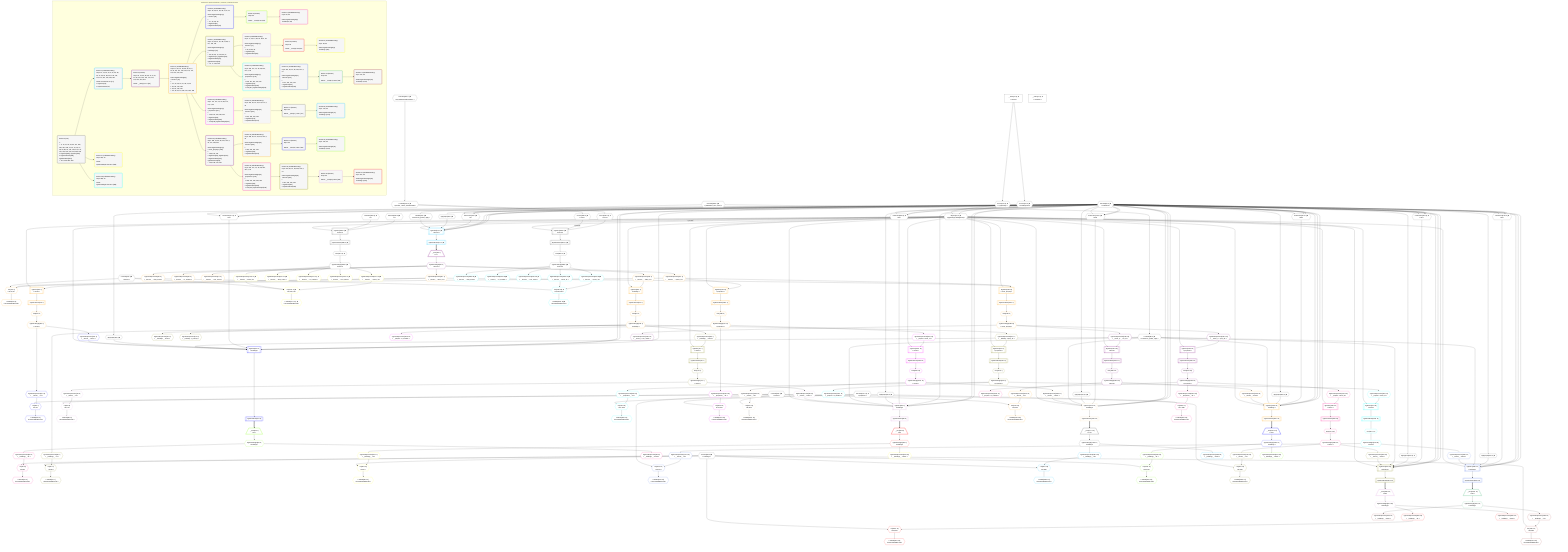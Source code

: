 %%{init: {'themeVariables': { 'fontSize': '12px'}}}%%
graph TD
    classDef path fill:#eee,stroke:#000,color:#000
    classDef plan fill:#fff,stroke-width:1px,color:#000
    classDef itemplan fill:#fff,stroke-width:2px,color:#000
    classDef unbatchedplan fill:#dff,stroke-width:1px,color:#000
    classDef sideeffectplan fill:#fcc,stroke-width:2px,color:#000
    classDef bucket fill:#f6f6f6,color:#000,stroke-width:2px,text-align:left


    %% plan dependencies
    Connection13{{"Connection[13∈0] ➊<br />ᐸ9ᐳ"}}:::plan
    Constant6{{"Constant[6∈0] ➊<br />ᐸundefinedᐳ"}}:::plan
    Constant6 & Constant6 & Constant6 --> Connection13
    Connection47{{"Connection[47∈0] ➊<br />ᐸ43ᐳ"}}:::plan
    Constant6 & Constant6 & Constant6 --> Connection47
    Connection89{{"Connection[89∈0] ➊<br />ᐸ85ᐳ"}}:::plan
    Constant6 & Constant6 & Constant6 --> Connection89
    Connection131{{"Connection[131∈0] ➊<br />ᐸ127ᐳ"}}:::plan
    Constant6 & Constant6 & Constant6 --> Connection131
    Connection172{{"Connection[172∈0] ➊<br />ᐸ168ᐳ"}}:::plan
    Constant6 & Constant6 & Constant6 --> Connection172
    Connection210{{"Connection[210∈0] ➊<br />ᐸ206ᐳ"}}:::plan
    Constant6 & Constant6 & Constant6 --> Connection210
    Connection251{{"Connection[251∈0] ➊<br />ᐸ247ᐳ"}}:::plan
    Constant6 & Constant6 & Constant6 --> Connection251
    PgSelect265[["PgSelect[265∈0] ➊<br />ᐸhousesᐳ"]]:::plan
    Object12{{"Object[12∈0] ➊<br />ᐸ{pgSettings,withPgClient}ᐳ"}}:::plan
    Constant305{{"Constant[305∈0] ➊<br />ᐸ2ᐳ"}}:::plan
    Constant306{{"Constant[306∈0] ➊<br />ᐸ3ᐳ"}}:::plan
    Object12 & Constant305 & Constant306 --> PgSelect265
    PgSelect284[["PgSelect[284∈0] ➊<br />ᐸhousesᐳ"]]:::plan
    Access280{{"Access[280∈0] ➊<br />ᐸ279.1ᐳ"}}:::plan
    Access282{{"Access[282∈0] ➊<br />ᐸ279.2ᐳ"}}:::plan
    Object12 -->|rejectNull| PgSelect284
    Access280 -->|rejectNull| PgSelect284
    Access282 --> PgSelect284
    Access10{{"Access[10∈0] ➊<br />ᐸ2.pgSettingsᐳ"}}:::plan
    Access11{{"Access[11∈0] ➊<br />ᐸ2.withPgClientᐳ"}}:::plan
    Access10 & Access11 --> Object12
    __Value2["__Value[2∈0] ➊<br />ᐸcontextᐳ"]:::plan
    __Value2 --> Access10
    __Value2 --> Access11
    Lambda14{{"Lambda[14∈0] ➊<br />ᐸextractList_grafast_applyᐳ"}}:::plan
    Constant308{{"Constant[308∈0] ➊<br />ᐸ[ 'PRIMARY_KEY_ASC' ]ᐳ"}}:::plan
    Constant308 --> Lambda14
    ApplyInput15{{"ApplyInput[15∈0] ➊"}}:::plan
    Constant6 --> ApplyInput15
    Lambda48{{"Lambda[48∈0] ➊<br />ᐸextractList_grafast_applyᐳ"}}:::plan
    Constant308 --> Lambda48
    ApplyInput49{{"ApplyInput[49∈0] ➊"}}:::plan
    Constant6 --> ApplyInput49
    ApplyInput91{{"ApplyInput[91∈0] ➊"}}:::plan
    Constant6 --> ApplyInput91
    ApplyInput133{{"ApplyInput[133∈0] ➊"}}:::plan
    Constant6 --> ApplyInput133
    ApplyInput174{{"ApplyInput[174∈0] ➊"}}:::plan
    Constant6 --> ApplyInput174
    ApplyInput212{{"ApplyInput[212∈0] ➊"}}:::plan
    Constant6 --> ApplyInput212
    ApplyInput253{{"ApplyInput[253∈0] ➊"}}:::plan
    Constant6 --> ApplyInput253
    First267{{"First[267∈0] ➊"}}:::plan
    PgSelectRows268[["PgSelectRows[268∈0] ➊"]]:::plan
    PgSelectRows268 --> First267
    PgSelect265 --> PgSelectRows268
    PgSelectSingle269{{"PgSelectSingle[269∈0] ➊<br />ᐸhousesᐳ"}}:::plan
    First267 --> PgSelectSingle269
    Lambda279{{"Lambda[279∈0] ➊<br />ᐸspecifier_House_base64JSONᐳ"}}:::plan
    Constant307{{"Constant[307∈0] ➊<br />ᐸ'WyJob3VzZXMiLDIsM10='ᐳ"}}:::plan
    Constant307 --> Lambda279
    Lambda279 --> Access280
    Lambda279 --> Access282
    First286{{"First[286∈0] ➊"}}:::plan
    PgSelectRows287[["PgSelectRows[287∈0] ➊"]]:::plan
    PgSelectRows287 --> First286
    PgSelect284 --> PgSelectRows287
    PgSelectSingle288{{"PgSelectSingle[288∈0] ➊<br />ᐸhousesᐳ"}}:::plan
    First286 --> PgSelectSingle288
    __Value4["__Value[4∈0] ➊<br />ᐸrootValueᐳ"]:::plan
    Constant20{{"Constant[20∈0] ➊<br />ᐸ'houses'ᐳ"}}:::plan
    Constant36{{"Constant[36∈0] ➊<br />ᐸ'streets'ᐳ"}}:::plan
    Constant54{{"Constant[54∈0] ➊<br />ᐸ'buildings'ᐳ"}}:::plan
    Constant107{{"Constant[107∈0] ➊<br />ᐸ'properties'ᐳ"}}:::plan
    PgSelect16[["PgSelect[16∈1] ➊<br />ᐸhousesᐳ"]]:::plan
    Object12 & Lambda14 & ApplyInput15 & Connection13 & Constant6 & Constant6 & Constant6 --> PgSelect16
    PgSelectRows17[["PgSelectRows[17∈1] ➊"]]:::plan
    PgSelect16 --> PgSelectRows17
    __Item18[/"__Item[18∈2]<br />ᐸ17ᐳ"\]:::itemplan
    PgSelectRows17 ==> __Item18
    PgSelectSingle19{{"PgSelectSingle[19∈2]<br />ᐸhousesᐳ"}}:::plan
    __Item18 --> PgSelectSingle19
    List23{{"List[23∈3]<br />ᐸ20,21,22ᐳ"}}:::plan
    PgClassExpression21{{"PgClassExpression[21∈3]<br />ᐸ__houses__.”street_id”ᐳ"}}:::plan
    PgClassExpression22{{"PgClassExpression[22∈3]<br />ᐸ__houses__...operty_id”ᐳ"}}:::plan
    Constant20 & PgClassExpression21 & PgClassExpression22 --> List23
    PgSelect184[["PgSelect[184∈3]<br />ᐸstreet_propertyᐳ"]]:::plan
    Object12 & PgClassExpression21 & PgClassExpression22 --> PgSelect184
    PgSelect29[["PgSelect[29∈3]<br />ᐸstreetsᐳ"]]:::plan
    Object12 & PgClassExpression21 --> PgSelect29
    PgSelect59[["PgSelect[59∈3]<br />ᐸbuildingsᐳ"]]:::plan
    PgClassExpression28{{"PgClassExpression[28∈3]<br />ᐸ__houses__...ilding_id”ᐳ"}}:::plan
    Object12 & PgClassExpression28 --> PgSelect59
    PgSelect143[["PgSelect[143∈3]<br />ᐸpropertiesᐳ"]]:::plan
    Object12 & PgClassExpression22 --> PgSelect143
    PgSelectSingle19 --> PgClassExpression21
    PgSelectSingle19 --> PgClassExpression22
    Lambda24{{"Lambda[24∈3]<br />ᐸbase64JSONEncodeᐳ"}}:::plan
    List23 --> Lambda24
    PgClassExpression25{{"PgClassExpression[25∈3]<br />ᐸ__houses__...ding_name”ᐳ"}}:::plan
    PgSelectSingle19 --> PgClassExpression25
    PgClassExpression26{{"PgClassExpression[26∈3]<br />ᐸ__houses__...or_number”ᐳ"}}:::plan
    PgSelectSingle19 --> PgClassExpression26
    PgClassExpression27{{"PgClassExpression[27∈3]<br />ᐸ__houses__...reet_name”ᐳ"}}:::plan
    PgSelectSingle19 --> PgClassExpression27
    PgSelectSingle19 --> PgClassExpression28
    First33{{"First[33∈3]"}}:::plan
    PgSelectRows34[["PgSelectRows[34∈3]"]]:::plan
    PgSelectRows34 --> First33
    PgSelect29 --> PgSelectRows34
    PgSelectSingle35{{"PgSelectSingle[35∈3]<br />ᐸstreetsᐳ"}}:::plan
    First33 --> PgSelectSingle35
    First61{{"First[61∈3]"}}:::plan
    PgSelectRows62[["PgSelectRows[62∈3]"]]:::plan
    PgSelectRows62 --> First61
    PgSelect59 --> PgSelectRows62
    PgSelectSingle63{{"PgSelectSingle[63∈3]<br />ᐸbuildingsᐳ"}}:::plan
    First61 --> PgSelectSingle63
    First145{{"First[145∈3]"}}:::plan
    PgSelectRows146[["PgSelectRows[146∈3]"]]:::plan
    PgSelectRows146 --> First145
    PgSelect143 --> PgSelectRows146
    PgSelectSingle147{{"PgSelectSingle[147∈3]<br />ᐸpropertiesᐳ"}}:::plan
    First145 --> PgSelectSingle147
    First186{{"First[186∈3]"}}:::plan
    PgSelectRows187[["PgSelectRows[187∈3]"]]:::plan
    PgSelectRows187 --> First186
    PgSelect184 --> PgSelectRows187
    PgSelectSingle188{{"PgSelectSingle[188∈3]<br />ᐸstreet_propertyᐳ"}}:::plan
    First186 --> PgSelectSingle188
    PgSelect50[["PgSelect[50∈4]<br />ᐸbuildingsᐳ"]]:::plan
    PgClassExpression40{{"PgClassExpression[40∈4]<br />ᐸ__streets__.”name”ᐳ"}}:::plan
    Object12 & PgClassExpression40 & Lambda48 & ApplyInput49 & Connection47 & Constant6 & Constant6 & Constant6 --> PgSelect50
    List38{{"List[38∈4]<br />ᐸ36,37ᐳ"}}:::plan
    PgClassExpression37{{"PgClassExpression[37∈4]<br />ᐸ__streets__.”id”ᐳ"}}:::plan
    Constant36 & PgClassExpression37 --> List38
    PgSelectSingle35 --> PgClassExpression37
    Lambda39{{"Lambda[39∈4]<br />ᐸbase64JSONEncodeᐳ"}}:::plan
    List38 --> Lambda39
    PgSelectSingle35 --> PgClassExpression40
    PgSelectRows51[["PgSelectRows[51∈4]"]]:::plan
    PgSelect50 --> PgSelectRows51
    __Item52[/"__Item[52∈5]<br />ᐸ51ᐳ"\]:::itemplan
    PgSelectRows51 ==> __Item52
    PgSelectSingle53{{"PgSelectSingle[53∈5]<br />ᐸbuildingsᐳ"}}:::plan
    __Item52 --> PgSelectSingle53
    List56{{"List[56∈6]<br />ᐸ54,55ᐳ"}}:::plan
    PgClassExpression55{{"PgClassExpression[55∈6]<br />ᐸ__buildings__.”id”ᐳ"}}:::plan
    Constant54 & PgClassExpression55 --> List56
    PgSelectSingle53 --> PgClassExpression55
    Lambda57{{"Lambda[57∈6]<br />ᐸbase64JSONEncodeᐳ"}}:::plan
    List56 --> Lambda57
    PgClassExpression58{{"PgClassExpression[58∈6]<br />ᐸ__buildings__.”name”ᐳ"}}:::plan
    PgSelectSingle53 --> PgClassExpression58
    List66{{"List[66∈7]<br />ᐸ54,65ᐳ"}}:::plan
    PgClassExpression65{{"PgClassExpression[65∈7]<br />ᐸ__buildings__.”id”ᐳ"}}:::plan
    Constant54 & PgClassExpression65 --> List66
    PgSelect71[["PgSelect[71∈7]<br />ᐸstreetsᐳ"]]:::plan
    PgClassExpression68{{"PgClassExpression[68∈7]<br />ᐸ__buildings__.”name”ᐳ"}}:::plan
    Object12 & PgClassExpression68 --> PgSelect71
    PgSelect102[["PgSelect[102∈7]<br />ᐸpropertiesᐳ"]]:::plan
    PgClassExpression101{{"PgClassExpression[101∈7]<br />ᐸ__building...operty_id”ᐳ"}}:::plan
    Object12 & PgClassExpression101 --> PgSelect102
    PgSelectSingle63 --> PgClassExpression65
    Lambda67{{"Lambda[67∈7]<br />ᐸbase64JSONEncodeᐳ"}}:::plan
    List66 --> Lambda67
    PgSelectSingle63 --> PgClassExpression68
    PgClassExpression69{{"PgClassExpression[69∈7]<br />ᐸ__buildings__.”floors”ᐳ"}}:::plan
    PgSelectSingle63 --> PgClassExpression69
    PgClassExpression70{{"PgClassExpression[70∈7]<br />ᐸ__building...s_primary”ᐳ"}}:::plan
    PgSelectSingle63 --> PgClassExpression70
    First75{{"First[75∈7]"}}:::plan
    PgSelectRows76[["PgSelectRows[76∈7]"]]:::plan
    PgSelectRows76 --> First75
    PgSelect71 --> PgSelectRows76
    PgSelectSingle77{{"PgSelectSingle[77∈7]<br />ᐸstreetsᐳ"}}:::plan
    First75 --> PgSelectSingle77
    PgSelectSingle63 --> PgClassExpression101
    First104{{"First[104∈7]"}}:::plan
    PgSelectRows105[["PgSelectRows[105∈7]"]]:::plan
    PgSelectRows105 --> First104
    PgSelect102 --> PgSelectRows105
    PgSelectSingle106{{"PgSelectSingle[106∈7]<br />ᐸpropertiesᐳ"}}:::plan
    First104 --> PgSelectSingle106
    PgSelect92[["PgSelect[92∈8]<br />ᐸbuildingsᐳ"]]:::plan
    PgClassExpression82{{"PgClassExpression[82∈8]<br />ᐸ__streets__.”name”ᐳ"}}:::plan
    Object12 & PgClassExpression82 & Lambda48 & ApplyInput91 & Connection89 & Constant6 & Constant6 & Constant6 --> PgSelect92
    List80{{"List[80∈8]<br />ᐸ36,79ᐳ"}}:::plan
    PgClassExpression79{{"PgClassExpression[79∈8]<br />ᐸ__streets__.”id”ᐳ"}}:::plan
    Constant36 & PgClassExpression79 --> List80
    PgSelectSingle77 --> PgClassExpression79
    Lambda81{{"Lambda[81∈8]<br />ᐸbase64JSONEncodeᐳ"}}:::plan
    List80 --> Lambda81
    PgSelectSingle77 --> PgClassExpression82
    PgSelectRows93[["PgSelectRows[93∈8]"]]:::plan
    PgSelect92 --> PgSelectRows93
    __Item94[/"__Item[94∈9]<br />ᐸ93ᐳ"\]:::itemplan
    PgSelectRows93 ==> __Item94
    PgSelectSingle95{{"PgSelectSingle[95∈9]<br />ᐸbuildingsᐳ"}}:::plan
    __Item94 --> PgSelectSingle95
    List98{{"List[98∈10]<br />ᐸ54,97ᐳ"}}:::plan
    PgClassExpression97{{"PgClassExpression[97∈10]<br />ᐸ__buildings__.”id”ᐳ"}}:::plan
    Constant54 & PgClassExpression97 --> List98
    PgSelectSingle95 --> PgClassExpression97
    Lambda99{{"Lambda[99∈10]<br />ᐸbase64JSONEncodeᐳ"}}:::plan
    List98 --> Lambda99
    PgClassExpression100{{"PgClassExpression[100∈10]<br />ᐸ__buildings__.”name”ᐳ"}}:::plan
    PgSelectSingle95 --> PgClassExpression100
    List109{{"List[109∈11]<br />ᐸ107,108ᐳ"}}:::plan
    PgClassExpression108{{"PgClassExpression[108∈11]<br />ᐸ__properties__.”id”ᐳ"}}:::plan
    Constant107 & PgClassExpression108 --> List109
    PgSelect113[["PgSelect[113∈11]<br />ᐸstreetsᐳ"]]:::plan
    PgClassExpression111{{"PgClassExpression[111∈11]<br />ᐸ__properti...street_id”ᐳ"}}:::plan
    Object12 & PgClassExpression111 --> PgSelect113
    PgSelectSingle106 --> PgClassExpression108
    Lambda110{{"Lambda[110∈11]<br />ᐸbase64JSONEncodeᐳ"}}:::plan
    List109 --> Lambda110
    PgSelectSingle106 --> PgClassExpression111
    PgClassExpression112{{"PgClassExpression[112∈11]<br />ᐸ__properti...or_number”ᐳ"}}:::plan
    PgSelectSingle106 --> PgClassExpression112
    First117{{"First[117∈11]"}}:::plan
    PgSelectRows118[["PgSelectRows[118∈11]"]]:::plan
    PgSelectRows118 --> First117
    PgSelect113 --> PgSelectRows118
    PgSelectSingle119{{"PgSelectSingle[119∈11]<br />ᐸstreetsᐳ"}}:::plan
    First117 --> PgSelectSingle119
    PgSelect134[["PgSelect[134∈12]<br />ᐸbuildingsᐳ"]]:::plan
    PgClassExpression124{{"PgClassExpression[124∈12]<br />ᐸ__streets__.”name”ᐳ"}}:::plan
    Object12 & PgClassExpression124 & Lambda48 & ApplyInput133 & Connection131 & Constant6 & Constant6 & Constant6 --> PgSelect134
    List122{{"List[122∈12]<br />ᐸ36,121ᐳ"}}:::plan
    PgClassExpression121{{"PgClassExpression[121∈12]<br />ᐸ__streets__.”id”ᐳ"}}:::plan
    Constant36 & PgClassExpression121 --> List122
    PgSelectSingle119 --> PgClassExpression121
    Lambda123{{"Lambda[123∈12]<br />ᐸbase64JSONEncodeᐳ"}}:::plan
    List122 --> Lambda123
    PgSelectSingle119 --> PgClassExpression124
    PgSelectRows135[["PgSelectRows[135∈12]"]]:::plan
    PgSelect134 --> PgSelectRows135
    __Item136[/"__Item[136∈13]<br />ᐸ135ᐳ"\]:::itemplan
    PgSelectRows135 ==> __Item136
    PgSelectSingle137{{"PgSelectSingle[137∈13]<br />ᐸbuildingsᐳ"}}:::plan
    __Item136 --> PgSelectSingle137
    List140{{"List[140∈14]<br />ᐸ54,139ᐳ"}}:::plan
    PgClassExpression139{{"PgClassExpression[139∈14]<br />ᐸ__buildings__.”id”ᐳ"}}:::plan
    Constant54 & PgClassExpression139 --> List140
    PgSelectSingle137 --> PgClassExpression139
    Lambda141{{"Lambda[141∈14]<br />ᐸbase64JSONEncodeᐳ"}}:::plan
    List140 --> Lambda141
    PgClassExpression142{{"PgClassExpression[142∈14]<br />ᐸ__buildings__.”name”ᐳ"}}:::plan
    PgSelectSingle137 --> PgClassExpression142
    List150{{"List[150∈15]<br />ᐸ107,149ᐳ"}}:::plan
    PgClassExpression149{{"PgClassExpression[149∈15]<br />ᐸ__properties__.”id”ᐳ"}}:::plan
    Constant107 & PgClassExpression149 --> List150
    PgSelect154[["PgSelect[154∈15]<br />ᐸstreetsᐳ"]]:::plan
    PgClassExpression152{{"PgClassExpression[152∈15]<br />ᐸ__properti...street_id”ᐳ"}}:::plan
    Object12 & PgClassExpression152 --> PgSelect154
    PgSelectSingle147 --> PgClassExpression149
    Lambda151{{"Lambda[151∈15]<br />ᐸbase64JSONEncodeᐳ"}}:::plan
    List150 --> Lambda151
    PgSelectSingle147 --> PgClassExpression152
    PgClassExpression153{{"PgClassExpression[153∈15]<br />ᐸ__properti...or_number”ᐳ"}}:::plan
    PgSelectSingle147 --> PgClassExpression153
    First158{{"First[158∈15]"}}:::plan
    PgSelectRows159[["PgSelectRows[159∈15]"]]:::plan
    PgSelectRows159 --> First158
    PgSelect154 --> PgSelectRows159
    PgSelectSingle160{{"PgSelectSingle[160∈15]<br />ᐸstreetsᐳ"}}:::plan
    First158 --> PgSelectSingle160
    PgSelect175[["PgSelect[175∈16]<br />ᐸbuildingsᐳ"]]:::plan
    PgClassExpression165{{"PgClassExpression[165∈16]<br />ᐸ__streets__.”name”ᐳ"}}:::plan
    Object12 & PgClassExpression165 & Lambda48 & ApplyInput174 & Connection172 & Constant6 & Constant6 & Constant6 --> PgSelect175
    List163{{"List[163∈16]<br />ᐸ36,162ᐳ"}}:::plan
    PgClassExpression162{{"PgClassExpression[162∈16]<br />ᐸ__streets__.”id”ᐳ"}}:::plan
    Constant36 & PgClassExpression162 --> List163
    PgSelectSingle160 --> PgClassExpression162
    Lambda164{{"Lambda[164∈16]<br />ᐸbase64JSONEncodeᐳ"}}:::plan
    List163 --> Lambda164
    PgSelectSingle160 --> PgClassExpression165
    PgSelectRows176[["PgSelectRows[176∈16]"]]:::plan
    PgSelect175 --> PgSelectRows176
    __Item177[/"__Item[177∈17]<br />ᐸ176ᐳ"\]:::itemplan
    PgSelectRows176 ==> __Item177
    PgSelectSingle178{{"PgSelectSingle[178∈17]<br />ᐸbuildingsᐳ"}}:::plan
    __Item177 --> PgSelectSingle178
    List181{{"List[181∈18]<br />ᐸ54,180ᐳ"}}:::plan
    PgClassExpression180{{"PgClassExpression[180∈18]<br />ᐸ__buildings__.”id”ᐳ"}}:::plan
    Constant54 & PgClassExpression180 --> List181
    PgSelectSingle178 --> PgClassExpression180
    Lambda182{{"Lambda[182∈18]<br />ᐸbase64JSONEncodeᐳ"}}:::plan
    List181 --> Lambda182
    PgClassExpression183{{"PgClassExpression[183∈18]<br />ᐸ__buildings__.”name”ᐳ"}}:::plan
    PgSelectSingle178 --> PgClassExpression183
    PgSelect192[["PgSelect[192∈19]<br />ᐸstreetsᐳ"]]:::plan
    PgClassExpression189{{"PgClassExpression[189∈19]<br />ᐸ__street_p..._.”str_id”ᐳ"}}:::plan
    Object12 & PgClassExpression189 --> PgSelect192
    PgSelect222[["PgSelect[222∈19]<br />ᐸpropertiesᐳ"]]:::plan
    PgClassExpression190{{"PgClassExpression[190∈19]<br />ᐸ__street_p....”prop_id”ᐳ"}}:::plan
    Object12 & PgClassExpression190 --> PgSelect222
    PgSelectSingle188 --> PgClassExpression189
    PgSelectSingle188 --> PgClassExpression190
    PgClassExpression191{{"PgClassExpression[191∈19]<br />ᐸ__street_p...ent_owner”ᐳ"}}:::plan
    PgSelectSingle188 --> PgClassExpression191
    First196{{"First[196∈19]"}}:::plan
    PgSelectRows197[["PgSelectRows[197∈19]"]]:::plan
    PgSelectRows197 --> First196
    PgSelect192 --> PgSelectRows197
    PgSelectSingle198{{"PgSelectSingle[198∈19]<br />ᐸstreetsᐳ"}}:::plan
    First196 --> PgSelectSingle198
    First224{{"First[224∈19]"}}:::plan
    PgSelectRows225[["PgSelectRows[225∈19]"]]:::plan
    PgSelectRows225 --> First224
    PgSelect222 --> PgSelectRows225
    PgSelectSingle226{{"PgSelectSingle[226∈19]<br />ᐸpropertiesᐳ"}}:::plan
    First224 --> PgSelectSingle226
    PgSelect213[["PgSelect[213∈20]<br />ᐸbuildingsᐳ"]]:::plan
    PgClassExpression203{{"PgClassExpression[203∈20]<br />ᐸ__streets__.”name”ᐳ"}}:::plan
    Object12 & PgClassExpression203 & Lambda48 & ApplyInput212 & Connection210 & Constant6 & Constant6 & Constant6 --> PgSelect213
    List201{{"List[201∈20]<br />ᐸ36,200ᐳ"}}:::plan
    PgClassExpression200{{"PgClassExpression[200∈20]<br />ᐸ__streets__.”id”ᐳ"}}:::plan
    Constant36 & PgClassExpression200 --> List201
    PgSelectSingle198 --> PgClassExpression200
    Lambda202{{"Lambda[202∈20]<br />ᐸbase64JSONEncodeᐳ"}}:::plan
    List201 --> Lambda202
    PgSelectSingle198 --> PgClassExpression203
    PgSelectRows214[["PgSelectRows[214∈20]"]]:::plan
    PgSelect213 --> PgSelectRows214
    __Item215[/"__Item[215∈21]<br />ᐸ214ᐳ"\]:::itemplan
    PgSelectRows214 ==> __Item215
    PgSelectSingle216{{"PgSelectSingle[216∈21]<br />ᐸbuildingsᐳ"}}:::plan
    __Item215 --> PgSelectSingle216
    List219{{"List[219∈22]<br />ᐸ54,218ᐳ"}}:::plan
    PgClassExpression218{{"PgClassExpression[218∈22]<br />ᐸ__buildings__.”id”ᐳ"}}:::plan
    Constant54 & PgClassExpression218 --> List219
    PgSelectSingle216 --> PgClassExpression218
    Lambda220{{"Lambda[220∈22]<br />ᐸbase64JSONEncodeᐳ"}}:::plan
    List219 --> Lambda220
    PgClassExpression221{{"PgClassExpression[221∈22]<br />ᐸ__buildings__.”name”ᐳ"}}:::plan
    PgSelectSingle216 --> PgClassExpression221
    List229{{"List[229∈23]<br />ᐸ107,228ᐳ"}}:::plan
    PgClassExpression228{{"PgClassExpression[228∈23]<br />ᐸ__properties__.”id”ᐳ"}}:::plan
    Constant107 & PgClassExpression228 --> List229
    PgSelect233[["PgSelect[233∈23]<br />ᐸstreetsᐳ"]]:::plan
    PgClassExpression231{{"PgClassExpression[231∈23]<br />ᐸ__properti...street_id”ᐳ"}}:::plan
    Object12 & PgClassExpression231 --> PgSelect233
    PgSelectSingle226 --> PgClassExpression228
    Lambda230{{"Lambda[230∈23]<br />ᐸbase64JSONEncodeᐳ"}}:::plan
    List229 --> Lambda230
    PgSelectSingle226 --> PgClassExpression231
    PgClassExpression232{{"PgClassExpression[232∈23]<br />ᐸ__properti...or_number”ᐳ"}}:::plan
    PgSelectSingle226 --> PgClassExpression232
    First237{{"First[237∈23]"}}:::plan
    PgSelectRows238[["PgSelectRows[238∈23]"]]:::plan
    PgSelectRows238 --> First237
    PgSelect233 --> PgSelectRows238
    PgSelectSingle239{{"PgSelectSingle[239∈23]<br />ᐸstreetsᐳ"}}:::plan
    First237 --> PgSelectSingle239
    PgSelect254[["PgSelect[254∈24]<br />ᐸbuildingsᐳ"]]:::plan
    PgClassExpression244{{"PgClassExpression[244∈24]<br />ᐸ__streets__.”name”ᐳ"}}:::plan
    Object12 & PgClassExpression244 & Lambda48 & ApplyInput253 & Connection251 & Constant6 & Constant6 & Constant6 --> PgSelect254
    List242{{"List[242∈24]<br />ᐸ36,241ᐳ"}}:::plan
    PgClassExpression241{{"PgClassExpression[241∈24]<br />ᐸ__streets__.”id”ᐳ"}}:::plan
    Constant36 & PgClassExpression241 --> List242
    PgSelectSingle239 --> PgClassExpression241
    Lambda243{{"Lambda[243∈24]<br />ᐸbase64JSONEncodeᐳ"}}:::plan
    List242 --> Lambda243
    PgSelectSingle239 --> PgClassExpression244
    PgSelectRows255[["PgSelectRows[255∈24]"]]:::plan
    PgSelect254 --> PgSelectRows255
    __Item256[/"__Item[256∈25]<br />ᐸ255ᐳ"\]:::itemplan
    PgSelectRows255 ==> __Item256
    PgSelectSingle257{{"PgSelectSingle[257∈25]<br />ᐸbuildingsᐳ"}}:::plan
    __Item256 --> PgSelectSingle257
    List260{{"List[260∈26]<br />ᐸ54,259ᐳ"}}:::plan
    PgClassExpression259{{"PgClassExpression[259∈26]<br />ᐸ__buildings__.”id”ᐳ"}}:::plan
    Constant54 & PgClassExpression259 --> List260
    PgSelectSingle257 --> PgClassExpression259
    Lambda261{{"Lambda[261∈26]<br />ᐸbase64JSONEncodeᐳ"}}:::plan
    List260 --> Lambda261
    PgClassExpression262{{"PgClassExpression[262∈26]<br />ᐸ__buildings__.”name”ᐳ"}}:::plan
    PgSelectSingle257 --> PgClassExpression262
    List276{{"List[276∈27] ➊<br />ᐸ20,274,275ᐳ"}}:::plan
    PgClassExpression274{{"PgClassExpression[274∈27] ➊<br />ᐸ__houses__.”street_id”ᐳ"}}:::plan
    PgClassExpression275{{"PgClassExpression[275∈27] ➊<br />ᐸ__houses__...operty_id”ᐳ"}}:::plan
    Constant20 & PgClassExpression274 & PgClassExpression275 --> List276
    PgClassExpression270{{"PgClassExpression[270∈27] ➊<br />ᐸ__houses__...ding_name”ᐳ"}}:::plan
    PgSelectSingle269 --> PgClassExpression270
    PgClassExpression271{{"PgClassExpression[271∈27] ➊<br />ᐸ__houses__...or_number”ᐳ"}}:::plan
    PgSelectSingle269 --> PgClassExpression271
    PgClassExpression272{{"PgClassExpression[272∈27] ➊<br />ᐸ__houses__...reet_name”ᐳ"}}:::plan
    PgSelectSingle269 --> PgClassExpression272
    PgSelectSingle269 --> PgClassExpression274
    PgSelectSingle269 --> PgClassExpression275
    Lambda277{{"Lambda[277∈27] ➊<br />ᐸbase64JSONEncodeᐳ"}}:::plan
    List276 --> Lambda277
    List295{{"List[295∈28] ➊<br />ᐸ20,293,294ᐳ"}}:::plan
    PgClassExpression293{{"PgClassExpression[293∈28] ➊<br />ᐸ__houses__.”street_id”ᐳ"}}:::plan
    PgClassExpression294{{"PgClassExpression[294∈28] ➊<br />ᐸ__houses__...operty_id”ᐳ"}}:::plan
    Constant20 & PgClassExpression293 & PgClassExpression294 --> List295
    PgClassExpression289{{"PgClassExpression[289∈28] ➊<br />ᐸ__houses__...ding_name”ᐳ"}}:::plan
    PgSelectSingle288 --> PgClassExpression289
    PgClassExpression290{{"PgClassExpression[290∈28] ➊<br />ᐸ__houses__...or_number”ᐳ"}}:::plan
    PgSelectSingle288 --> PgClassExpression290
    PgClassExpression291{{"PgClassExpression[291∈28] ➊<br />ᐸ__houses__...reet_name”ᐳ"}}:::plan
    PgSelectSingle288 --> PgClassExpression291
    PgSelectSingle288 --> PgClassExpression293
    PgSelectSingle288 --> PgClassExpression294
    Lambda296{{"Lambda[296∈28] ➊<br />ᐸbase64JSONEncodeᐳ"}}:::plan
    List295 --> Lambda296

    %% define steps

    subgraph "Buckets for queries/v4/smart_comment_relations.houses"
    Bucket0("Bucket 0 (root)<br /><br />1: <br />ᐳ: 6, 10, 11, 20, 36, 54, 107, 305, 306, 307, 308, 12, 13, 14, 15, 47, 48, 49, 89, 91, 131, 133, 172, 174, 210, 212, 251, 253, 279, 280, 282<br />2: PgSelect[265], PgSelect[284]<br />3: PgSelectRows[268], PgSelectRows[287]<br />ᐳ: 267, 269, 286, 288"):::bucket
    classDef bucket0 stroke:#696969
    class Bucket0,__Value2,__Value4,Constant6,Access10,Access11,Object12,Connection13,Lambda14,ApplyInput15,Constant20,Constant36,Connection47,Lambda48,ApplyInput49,Constant54,Connection89,ApplyInput91,Constant107,Connection131,ApplyInput133,Connection172,ApplyInput174,Connection210,ApplyInput212,Connection251,ApplyInput253,PgSelect265,First267,PgSelectRows268,PgSelectSingle269,Lambda279,Access280,Access282,PgSelect284,First286,PgSelectRows287,PgSelectSingle288,Constant305,Constant306,Constant307,Constant308 bucket0
    Bucket1("Bucket 1 (nullableBoundary)<br />Deps: 12, 14, 15, 13, 6, 20, 36, 48, 49, 47, 54, 91, 89, 107, 133, 131, 174, 172, 212, 210, 253, 251<br /><br />ROOT Connectionᐸ9ᐳ[13]<br />1: PgSelect[16]<br />2: PgSelectRows[17]"):::bucket
    classDef bucket1 stroke:#00bfff
    class Bucket1,PgSelect16,PgSelectRows17 bucket1
    Bucket2("Bucket 2 (listItem)<br />Deps: 20, 12, 36, 48, 49, 47, 6, 54, 91, 89, 107, 133, 131, 174, 172, 212, 210, 253, 251<br /><br />ROOT __Item{2}ᐸ17ᐳ[18]"):::bucket
    classDef bucket2 stroke:#7f007f
    class Bucket2,__Item18,PgSelectSingle19 bucket2
    Bucket3("Bucket 3 (nullableBoundary)<br />Deps: 19, 20, 12, 36, 48, 49, 47, 6, 54, 91, 89, 107, 133, 131, 174, 172, 212, 210, 253, 251<br /><br />ROOT PgSelectSingle{2}ᐸhousesᐳ[19]<br />1: <br />ᐳ: 21, 22, 25, 26, 27, 28, 23, 24<br />2: 29, 59, 143, 184<br />3: 34, 62, 146, 187<br />ᐳ: 33, 35, 61, 63, 145, 147, 186, 188"):::bucket
    classDef bucket3 stroke:#ffa500
    class Bucket3,PgClassExpression21,PgClassExpression22,List23,Lambda24,PgClassExpression25,PgClassExpression26,PgClassExpression27,PgClassExpression28,PgSelect29,First33,PgSelectRows34,PgSelectSingle35,PgSelect59,First61,PgSelectRows62,PgSelectSingle63,PgSelect143,First145,PgSelectRows146,PgSelectSingle147,PgSelect184,First186,PgSelectRows187,PgSelectSingle188 bucket3
    Bucket4("Bucket 4 (nullableBoundary)<br />Deps: 35, 36, 12, 48, 49, 47, 6, 54<br /><br />ROOT PgSelectSingle{3}ᐸstreetsᐳ[35]<br />1: <br />ᐳ: 37, 40, 38, 39<br />2: PgSelect[50]<br />3: PgSelectRows[51]"):::bucket
    classDef bucket4 stroke:#0000ff
    class Bucket4,PgClassExpression37,List38,Lambda39,PgClassExpression40,PgSelect50,PgSelectRows51 bucket4
    Bucket5("Bucket 5 (listItem)<br />Deps: 54<br /><br />ROOT __Item{5}ᐸ51ᐳ[52]"):::bucket
    classDef bucket5 stroke:#7fff00
    class Bucket5,__Item52,PgSelectSingle53 bucket5
    Bucket6("Bucket 6 (nullableBoundary)<br />Deps: 53, 54<br /><br />ROOT PgSelectSingle{5}ᐸbuildingsᐳ[53]"):::bucket
    classDef bucket6 stroke:#ff1493
    class Bucket6,PgClassExpression55,List56,Lambda57,PgClassExpression58 bucket6
    Bucket7("Bucket 7 (nullableBoundary)<br />Deps: 63, 54, 12, 36, 48, 91, 89, 6, 107, 133, 131<br /><br />ROOT PgSelectSingle{3}ᐸbuildingsᐳ[63]<br />1: <br />ᐳ: 65, 68, 69, 70, 101, 66, 67<br />2: PgSelect[71], PgSelect[102]<br />3: PgSelectRows[76], PgSelectRows[105]<br />ᐳ: 75, 77, 104, 106"):::bucket
    classDef bucket7 stroke:#808000
    class Bucket7,PgClassExpression65,List66,Lambda67,PgClassExpression68,PgClassExpression69,PgClassExpression70,PgSelect71,First75,PgSelectRows76,PgSelectSingle77,PgClassExpression101,PgSelect102,First104,PgSelectRows105,PgSelectSingle106 bucket7
    Bucket8("Bucket 8 (nullableBoundary)<br />Deps: 77, 36, 12, 48, 91, 89, 6, 54<br /><br />ROOT PgSelectSingle{7}ᐸstreetsᐳ[77]<br />1: <br />ᐳ: 79, 82, 80, 81<br />2: PgSelect[92]<br />3: PgSelectRows[93]"):::bucket
    classDef bucket8 stroke:#dda0dd
    class Bucket8,PgClassExpression79,List80,Lambda81,PgClassExpression82,PgSelect92,PgSelectRows93 bucket8
    Bucket9("Bucket 9 (listItem)<br />Deps: 54<br /><br />ROOT __Item{9}ᐸ93ᐳ[94]"):::bucket
    classDef bucket9 stroke:#ff0000
    class Bucket9,__Item94,PgSelectSingle95 bucket9
    Bucket10("Bucket 10 (nullableBoundary)<br />Deps: 95, 54<br /><br />ROOT PgSelectSingle{9}ᐸbuildingsᐳ[95]"):::bucket
    classDef bucket10 stroke:#ffff00
    class Bucket10,PgClassExpression97,List98,Lambda99,PgClassExpression100 bucket10
    Bucket11("Bucket 11 (nullableBoundary)<br />Deps: 106, 107, 12, 36, 48, 133, 131, 6, 54<br /><br />ROOT PgSelectSingle{7}ᐸpropertiesᐳ[106]<br />1: <br />ᐳ: 108, 111, 112, 109, 110<br />2: PgSelect[113]<br />3: PgSelectRows[118]<br />ᐳ: First[117], PgSelectSingle[119]"):::bucket
    classDef bucket11 stroke:#00ffff
    class Bucket11,PgClassExpression108,List109,Lambda110,PgClassExpression111,PgClassExpression112,PgSelect113,First117,PgSelectRows118,PgSelectSingle119 bucket11
    Bucket12("Bucket 12 (nullableBoundary)<br />Deps: 119, 36, 12, 48, 133, 131, 6, 54<br /><br />ROOT PgSelectSingle{11}ᐸstreetsᐳ[119]<br />1: <br />ᐳ: 121, 124, 122, 123<br />2: PgSelect[134]<br />3: PgSelectRows[135]"):::bucket
    classDef bucket12 stroke:#4169e1
    class Bucket12,PgClassExpression121,List122,Lambda123,PgClassExpression124,PgSelect134,PgSelectRows135 bucket12
    Bucket13("Bucket 13 (listItem)<br />Deps: 54<br /><br />ROOT __Item{13}ᐸ135ᐳ[136]"):::bucket
    classDef bucket13 stroke:#3cb371
    class Bucket13,__Item136,PgSelectSingle137 bucket13
    Bucket14("Bucket 14 (nullableBoundary)<br />Deps: 137, 54<br /><br />ROOT PgSelectSingle{13}ᐸbuildingsᐳ[137]"):::bucket
    classDef bucket14 stroke:#a52a2a
    class Bucket14,PgClassExpression139,List140,Lambda141,PgClassExpression142 bucket14
    Bucket15("Bucket 15 (nullableBoundary)<br />Deps: 147, 107, 12, 36, 48, 174, 172, 6, 54<br /><br />ROOT PgSelectSingle{3}ᐸpropertiesᐳ[147]<br />1: <br />ᐳ: 149, 152, 153, 150, 151<br />2: PgSelect[154]<br />3: PgSelectRows[159]<br />ᐳ: First[158], PgSelectSingle[160]"):::bucket
    classDef bucket15 stroke:#ff00ff
    class Bucket15,PgClassExpression149,List150,Lambda151,PgClassExpression152,PgClassExpression153,PgSelect154,First158,PgSelectRows159,PgSelectSingle160 bucket15
    Bucket16("Bucket 16 (nullableBoundary)<br />Deps: 160, 36, 12, 48, 174, 172, 6, 54<br /><br />ROOT PgSelectSingle{15}ᐸstreetsᐳ[160]<br />1: <br />ᐳ: 162, 165, 163, 164<br />2: PgSelect[175]<br />3: PgSelectRows[176]"):::bucket
    classDef bucket16 stroke:#f5deb3
    class Bucket16,PgClassExpression162,List163,Lambda164,PgClassExpression165,PgSelect175,PgSelectRows176 bucket16
    Bucket17("Bucket 17 (listItem)<br />Deps: 54<br /><br />ROOT __Item{17}ᐸ176ᐳ[177]"):::bucket
    classDef bucket17 stroke:#696969
    class Bucket17,__Item177,PgSelectSingle178 bucket17
    Bucket18("Bucket 18 (nullableBoundary)<br />Deps: 178, 54<br /><br />ROOT PgSelectSingle{17}ᐸbuildingsᐳ[178]"):::bucket
    classDef bucket18 stroke:#00bfff
    class Bucket18,PgClassExpression180,List181,Lambda182,PgClassExpression183 bucket18
    Bucket19("Bucket 19 (nullableBoundary)<br />Deps: 188, 12, 36, 48, 212, 210, 6, 54, 107, 253, 251<br /><br />ROOT PgSelectSingle{3}ᐸstreet_propertyᐳ[188]<br />1: <br />ᐳ: 189, 190, 191<br />2: PgSelect[192], PgSelect[222]<br />3: PgSelectRows[197], PgSelectRows[225]<br />ᐳ: 196, 198, 224, 226"):::bucket
    classDef bucket19 stroke:#7f007f
    class Bucket19,PgClassExpression189,PgClassExpression190,PgClassExpression191,PgSelect192,First196,PgSelectRows197,PgSelectSingle198,PgSelect222,First224,PgSelectRows225,PgSelectSingle226 bucket19
    Bucket20("Bucket 20 (nullableBoundary)<br />Deps: 198, 36, 12, 48, 212, 210, 6, 54<br /><br />ROOT PgSelectSingle{19}ᐸstreetsᐳ[198]<br />1: <br />ᐳ: 200, 203, 201, 202<br />2: PgSelect[213]<br />3: PgSelectRows[214]"):::bucket
    classDef bucket20 stroke:#ffa500
    class Bucket20,PgClassExpression200,List201,Lambda202,PgClassExpression203,PgSelect213,PgSelectRows214 bucket20
    Bucket21("Bucket 21 (listItem)<br />Deps: 54<br /><br />ROOT __Item{21}ᐸ214ᐳ[215]"):::bucket
    classDef bucket21 stroke:#0000ff
    class Bucket21,__Item215,PgSelectSingle216 bucket21
    Bucket22("Bucket 22 (nullableBoundary)<br />Deps: 216, 54<br /><br />ROOT PgSelectSingle{21}ᐸbuildingsᐳ[216]"):::bucket
    classDef bucket22 stroke:#7fff00
    class Bucket22,PgClassExpression218,List219,Lambda220,PgClassExpression221 bucket22
    Bucket23("Bucket 23 (nullableBoundary)<br />Deps: 226, 107, 12, 36, 48, 253, 251, 6, 54<br /><br />ROOT PgSelectSingle{19}ᐸpropertiesᐳ[226]<br />1: <br />ᐳ: 228, 231, 232, 229, 230<br />2: PgSelect[233]<br />3: PgSelectRows[238]<br />ᐳ: First[237], PgSelectSingle[239]"):::bucket
    classDef bucket23 stroke:#ff1493
    class Bucket23,PgClassExpression228,List229,Lambda230,PgClassExpression231,PgClassExpression232,PgSelect233,First237,PgSelectRows238,PgSelectSingle239 bucket23
    Bucket24("Bucket 24 (nullableBoundary)<br />Deps: 239, 36, 12, 48, 253, 251, 6, 54<br /><br />ROOT PgSelectSingle{23}ᐸstreetsᐳ[239]<br />1: <br />ᐳ: 241, 244, 242, 243<br />2: PgSelect[254]<br />3: PgSelectRows[255]"):::bucket
    classDef bucket24 stroke:#808000
    class Bucket24,PgClassExpression241,List242,Lambda243,PgClassExpression244,PgSelect254,PgSelectRows255 bucket24
    Bucket25("Bucket 25 (listItem)<br />Deps: 54<br /><br />ROOT __Item{25}ᐸ255ᐳ[256]"):::bucket
    classDef bucket25 stroke:#dda0dd
    class Bucket25,__Item256,PgSelectSingle257 bucket25
    Bucket26("Bucket 26 (nullableBoundary)<br />Deps: 257, 54<br /><br />ROOT PgSelectSingle{25}ᐸbuildingsᐳ[257]"):::bucket
    classDef bucket26 stroke:#ff0000
    class Bucket26,PgClassExpression259,List260,Lambda261,PgClassExpression262 bucket26
    Bucket27("Bucket 27 (nullableBoundary)<br />Deps: 269, 20<br /><br />ROOT PgSelectSingleᐸhousesᐳ[269]"):::bucket
    classDef bucket27 stroke:#ffff00
    class Bucket27,PgClassExpression270,PgClassExpression271,PgClassExpression272,PgClassExpression274,PgClassExpression275,List276,Lambda277 bucket27
    Bucket28("Bucket 28 (nullableBoundary)<br />Deps: 288, 20<br /><br />ROOT PgSelectSingleᐸhousesᐳ[288]"):::bucket
    classDef bucket28 stroke:#00ffff
    class Bucket28,PgClassExpression289,PgClassExpression290,PgClassExpression291,PgClassExpression293,PgClassExpression294,List295,Lambda296 bucket28
    Bucket0 --> Bucket1 & Bucket27 & Bucket28
    Bucket1 --> Bucket2
    Bucket2 --> Bucket3
    Bucket3 --> Bucket4 & Bucket7 & Bucket15 & Bucket19
    Bucket4 --> Bucket5
    Bucket5 --> Bucket6
    Bucket7 --> Bucket8 & Bucket11
    Bucket8 --> Bucket9
    Bucket9 --> Bucket10
    Bucket11 --> Bucket12
    Bucket12 --> Bucket13
    Bucket13 --> Bucket14
    Bucket15 --> Bucket16
    Bucket16 --> Bucket17
    Bucket17 --> Bucket18
    Bucket19 --> Bucket20 & Bucket23
    Bucket20 --> Bucket21
    Bucket21 --> Bucket22
    Bucket23 --> Bucket24
    Bucket24 --> Bucket25
    Bucket25 --> Bucket26
    end